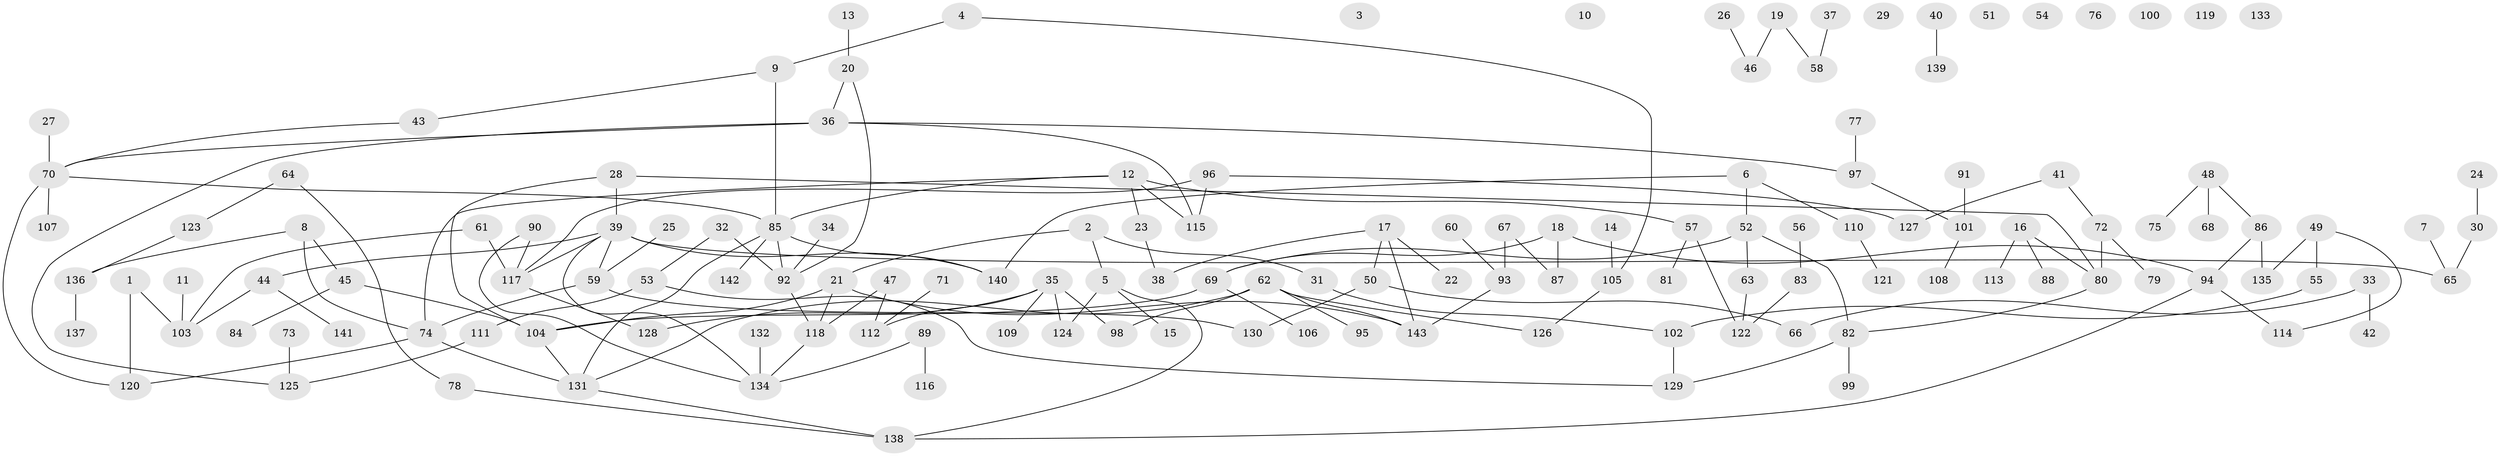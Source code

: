// Generated by graph-tools (version 1.1) at 2025/25/03/09/25 03:25:17]
// undirected, 143 vertices, 165 edges
graph export_dot {
graph [start="1"]
  node [color=gray90,style=filled];
  1;
  2;
  3;
  4;
  5;
  6;
  7;
  8;
  9;
  10;
  11;
  12;
  13;
  14;
  15;
  16;
  17;
  18;
  19;
  20;
  21;
  22;
  23;
  24;
  25;
  26;
  27;
  28;
  29;
  30;
  31;
  32;
  33;
  34;
  35;
  36;
  37;
  38;
  39;
  40;
  41;
  42;
  43;
  44;
  45;
  46;
  47;
  48;
  49;
  50;
  51;
  52;
  53;
  54;
  55;
  56;
  57;
  58;
  59;
  60;
  61;
  62;
  63;
  64;
  65;
  66;
  67;
  68;
  69;
  70;
  71;
  72;
  73;
  74;
  75;
  76;
  77;
  78;
  79;
  80;
  81;
  82;
  83;
  84;
  85;
  86;
  87;
  88;
  89;
  90;
  91;
  92;
  93;
  94;
  95;
  96;
  97;
  98;
  99;
  100;
  101;
  102;
  103;
  104;
  105;
  106;
  107;
  108;
  109;
  110;
  111;
  112;
  113;
  114;
  115;
  116;
  117;
  118;
  119;
  120;
  121;
  122;
  123;
  124;
  125;
  126;
  127;
  128;
  129;
  130;
  131;
  132;
  133;
  134;
  135;
  136;
  137;
  138;
  139;
  140;
  141;
  142;
  143;
  1 -- 103;
  1 -- 120;
  2 -- 5;
  2 -- 21;
  2 -- 31;
  4 -- 9;
  4 -- 105;
  5 -- 15;
  5 -- 124;
  5 -- 138;
  6 -- 52;
  6 -- 110;
  6 -- 140;
  7 -- 65;
  8 -- 45;
  8 -- 74;
  8 -- 136;
  9 -- 43;
  9 -- 85;
  11 -- 103;
  12 -- 23;
  12 -- 57;
  12 -- 74;
  12 -- 85;
  12 -- 115;
  13 -- 20;
  14 -- 105;
  16 -- 80;
  16 -- 88;
  16 -- 113;
  17 -- 22;
  17 -- 38;
  17 -- 50;
  17 -- 143;
  18 -- 69;
  18 -- 87;
  18 -- 94;
  19 -- 46;
  19 -- 58;
  20 -- 36;
  20 -- 92;
  21 -- 104;
  21 -- 118;
  21 -- 143;
  23 -- 38;
  24 -- 30;
  25 -- 59;
  26 -- 46;
  27 -- 70;
  28 -- 39;
  28 -- 80;
  28 -- 104;
  30 -- 65;
  31 -- 102;
  32 -- 53;
  32 -- 92;
  33 -- 42;
  33 -- 66;
  34 -- 92;
  35 -- 98;
  35 -- 109;
  35 -- 112;
  35 -- 124;
  35 -- 128;
  36 -- 70;
  36 -- 97;
  36 -- 115;
  36 -- 125;
  37 -- 58;
  39 -- 44;
  39 -- 59;
  39 -- 65;
  39 -- 117;
  39 -- 134;
  39 -- 140;
  40 -- 139;
  41 -- 72;
  41 -- 127;
  43 -- 70;
  44 -- 103;
  44 -- 141;
  45 -- 84;
  45 -- 104;
  47 -- 112;
  47 -- 118;
  48 -- 68;
  48 -- 75;
  48 -- 86;
  49 -- 55;
  49 -- 114;
  49 -- 135;
  50 -- 66;
  50 -- 130;
  52 -- 63;
  52 -- 69;
  52 -- 82;
  53 -- 111;
  53 -- 129;
  55 -- 102;
  56 -- 83;
  57 -- 81;
  57 -- 122;
  59 -- 74;
  59 -- 130;
  60 -- 93;
  61 -- 103;
  61 -- 117;
  62 -- 95;
  62 -- 98;
  62 -- 126;
  62 -- 131;
  62 -- 143;
  63 -- 122;
  64 -- 78;
  64 -- 123;
  67 -- 87;
  67 -- 93;
  69 -- 104;
  69 -- 106;
  70 -- 85;
  70 -- 107;
  70 -- 120;
  71 -- 112;
  72 -- 79;
  72 -- 80;
  73 -- 125;
  74 -- 120;
  74 -- 131;
  77 -- 97;
  78 -- 138;
  80 -- 82;
  82 -- 99;
  82 -- 129;
  83 -- 122;
  85 -- 92;
  85 -- 131;
  85 -- 140;
  85 -- 142;
  86 -- 94;
  86 -- 135;
  89 -- 116;
  89 -- 134;
  90 -- 117;
  90 -- 134;
  91 -- 101;
  92 -- 118;
  93 -- 143;
  94 -- 114;
  94 -- 138;
  96 -- 115;
  96 -- 117;
  96 -- 127;
  97 -- 101;
  101 -- 108;
  102 -- 129;
  104 -- 131;
  105 -- 126;
  110 -- 121;
  111 -- 125;
  117 -- 128;
  118 -- 134;
  123 -- 136;
  131 -- 138;
  132 -- 134;
  136 -- 137;
}
